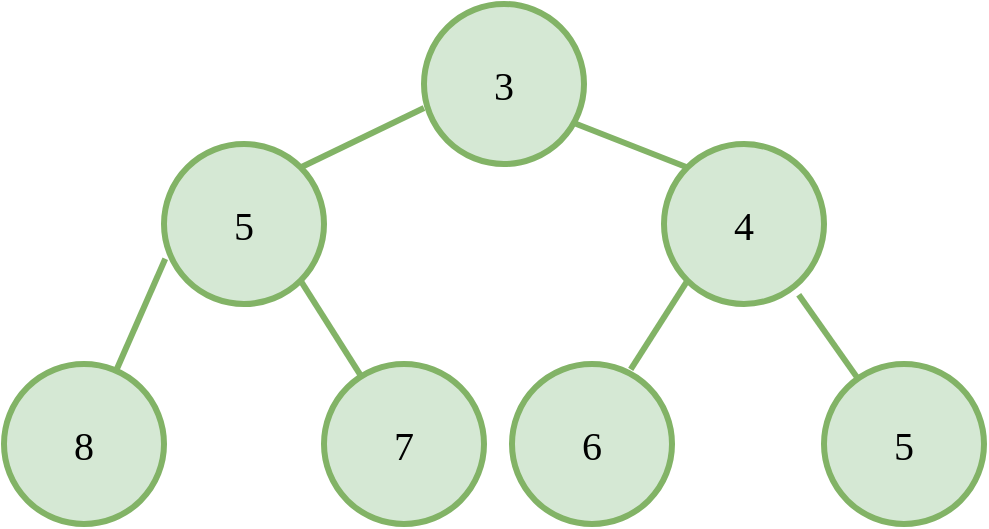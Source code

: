<mxfile version="20.2.3" type="device"><diagram id="kk98DoyGiPQFuOGLW8Uc" name="第 1 页"><mxGraphModel dx="1208" dy="851" grid="1" gridSize="10" guides="1" tooltips="1" connect="1" arrows="1" fold="1" page="1" pageScale="1" pageWidth="827" pageHeight="1169" math="0" shadow="0"><root><mxCell id="0"/><mxCell id="1" parent="0"/><mxCell id="7lDy0OlS2TAk-QKbBMjN-1" value="3" style="ellipse;whiteSpace=wrap;html=1;aspect=fixed;fillColor=#d5e8d4;strokeColor=#82b366;strokeWidth=3;fontSize=20;fontFamily=Comic Sans MS;" vertex="1" parent="1"><mxGeometry x="370" y="130" width="80" height="80" as="geometry"/></mxCell><mxCell id="7lDy0OlS2TAk-QKbBMjN-2" value="5" style="ellipse;whiteSpace=wrap;html=1;aspect=fixed;fillColor=#d5e8d4;strokeColor=#82b366;strokeWidth=3;fontSize=20;fontFamily=Comic Sans MS;" vertex="1" parent="1"><mxGeometry x="240" y="200" width="80" height="80" as="geometry"/></mxCell><mxCell id="7lDy0OlS2TAk-QKbBMjN-3" value="4" style="ellipse;whiteSpace=wrap;html=1;aspect=fixed;fillColor=#d5e8d4;strokeColor=#82b366;strokeWidth=3;fontSize=20;fontFamily=Comic Sans MS;" vertex="1" parent="1"><mxGeometry x="490" y="200" width="80" height="80" as="geometry"/></mxCell><mxCell id="7lDy0OlS2TAk-QKbBMjN-4" value="8" style="ellipse;whiteSpace=wrap;html=1;aspect=fixed;fillColor=#d5e8d4;strokeColor=#82b366;strokeWidth=3;fontSize=20;fontFamily=Comic Sans MS;" vertex="1" parent="1"><mxGeometry x="160" y="310" width="80" height="80" as="geometry"/></mxCell><mxCell id="7lDy0OlS2TAk-QKbBMjN-5" value="7" style="ellipse;whiteSpace=wrap;html=1;aspect=fixed;fillColor=#d5e8d4;strokeColor=#82b366;strokeWidth=3;fontSize=20;fontFamily=Comic Sans MS;" vertex="1" parent="1"><mxGeometry x="320" y="310" width="80" height="80" as="geometry"/></mxCell><mxCell id="7lDy0OlS2TAk-QKbBMjN-6" value="6" style="ellipse;whiteSpace=wrap;html=1;aspect=fixed;fillColor=#d5e8d4;strokeColor=#82b366;strokeWidth=3;fontSize=20;fontFamily=Comic Sans MS;" vertex="1" parent="1"><mxGeometry x="414" y="310" width="80" height="80" as="geometry"/></mxCell><mxCell id="7lDy0OlS2TAk-QKbBMjN-7" value="5" style="ellipse;whiteSpace=wrap;html=1;aspect=fixed;fillColor=#d5e8d4;strokeColor=#82b366;strokeWidth=3;fontSize=20;fontFamily=Comic Sans MS;" vertex="1" parent="1"><mxGeometry x="570" y="310" width="80" height="80" as="geometry"/></mxCell><mxCell id="7lDy0OlS2TAk-QKbBMjN-8" value="" style="endArrow=none;html=1;rounded=0;exitX=1;exitY=0;exitDx=0;exitDy=0;entryX=0;entryY=0.65;entryDx=0;entryDy=0;entryPerimeter=0;fillColor=#d5e8d4;strokeColor=#82b366;strokeWidth=3;fontSize=20;fontFamily=Comic Sans MS;" edge="1" parent="1" source="7lDy0OlS2TAk-QKbBMjN-2" target="7lDy0OlS2TAk-QKbBMjN-1"><mxGeometry width="50" height="50" relative="1" as="geometry"><mxPoint x="220" y="180" as="sourcePoint"/><mxPoint x="270" y="130" as="targetPoint"/></mxGeometry></mxCell><mxCell id="7lDy0OlS2TAk-QKbBMjN-9" value="" style="endArrow=none;html=1;rounded=0;entryX=0.008;entryY=0.717;entryDx=0;entryDy=0;entryPerimeter=0;fillColor=#d5e8d4;strokeColor=#82b366;strokeWidth=3;fontSize=20;fontFamily=Comic Sans MS;" edge="1" parent="1" source="7lDy0OlS2TAk-QKbBMjN-4" target="7lDy0OlS2TAk-QKbBMjN-2"><mxGeometry width="50" height="50" relative="1" as="geometry"><mxPoint x="150" y="290" as="sourcePoint"/><mxPoint x="200" y="240" as="targetPoint"/></mxGeometry></mxCell><mxCell id="7lDy0OlS2TAk-QKbBMjN-11" value="" style="endArrow=none;html=1;rounded=0;entryX=1;entryY=1;entryDx=0;entryDy=0;fillColor=#d5e8d4;strokeColor=#82b366;strokeWidth=3;fontSize=20;fontFamily=Comic Sans MS;" edge="1" parent="1" source="7lDy0OlS2TAk-QKbBMjN-5" target="7lDy0OlS2TAk-QKbBMjN-2"><mxGeometry width="50" height="50" relative="1" as="geometry"><mxPoint x="225.949" y="323.317" as="sourcePoint"/><mxPoint x="250.64" y="267.36" as="targetPoint"/></mxGeometry></mxCell><mxCell id="7lDy0OlS2TAk-QKbBMjN-12" value="" style="endArrow=none;html=1;rounded=0;entryX=0;entryY=1;entryDx=0;entryDy=0;exitX=0.742;exitY=0.033;exitDx=0;exitDy=0;exitPerimeter=0;fillColor=#d5e8d4;strokeColor=#82b366;strokeWidth=3;fontSize=20;fontFamily=Comic Sans MS;" edge="1" parent="1" source="7lDy0OlS2TAk-QKbBMjN-6" target="7lDy0OlS2TAk-QKbBMjN-3"><mxGeometry width="50" height="50" relative="1" as="geometry"><mxPoint x="348.687" y="326.151" as="sourcePoint"/><mxPoint x="318.284" y="278.284" as="targetPoint"/></mxGeometry></mxCell><mxCell id="7lDy0OlS2TAk-QKbBMjN-13" value="" style="endArrow=none;html=1;rounded=0;entryX=0.842;entryY=0.942;entryDx=0;entryDy=0;entryPerimeter=0;fillColor=#d5e8d4;strokeColor=#82b366;strokeWidth=3;fontSize=20;fontFamily=Comic Sans MS;" edge="1" parent="1" source="7lDy0OlS2TAk-QKbBMjN-7" target="7lDy0OlS2TAk-QKbBMjN-3"><mxGeometry width="50" height="50" relative="1" as="geometry"><mxPoint x="483.36" y="322.64" as="sourcePoint"/><mxPoint x="511.716" y="278.284" as="targetPoint"/></mxGeometry></mxCell><mxCell id="7lDy0OlS2TAk-QKbBMjN-14" value="" style="endArrow=none;html=1;rounded=0;exitX=0;exitY=0;exitDx=0;exitDy=0;entryX=0.933;entryY=0.742;entryDx=0;entryDy=0;entryPerimeter=0;fillColor=#d5e8d4;strokeColor=#82b366;strokeWidth=3;fontSize=20;fontFamily=Comic Sans MS;" edge="1" parent="1" source="7lDy0OlS2TAk-QKbBMjN-3" target="7lDy0OlS2TAk-QKbBMjN-1"><mxGeometry width="50" height="50" relative="1" as="geometry"><mxPoint x="318.284" y="221.716" as="sourcePoint"/><mxPoint x="380" y="192" as="targetPoint"/></mxGeometry></mxCell></root></mxGraphModel></diagram></mxfile>